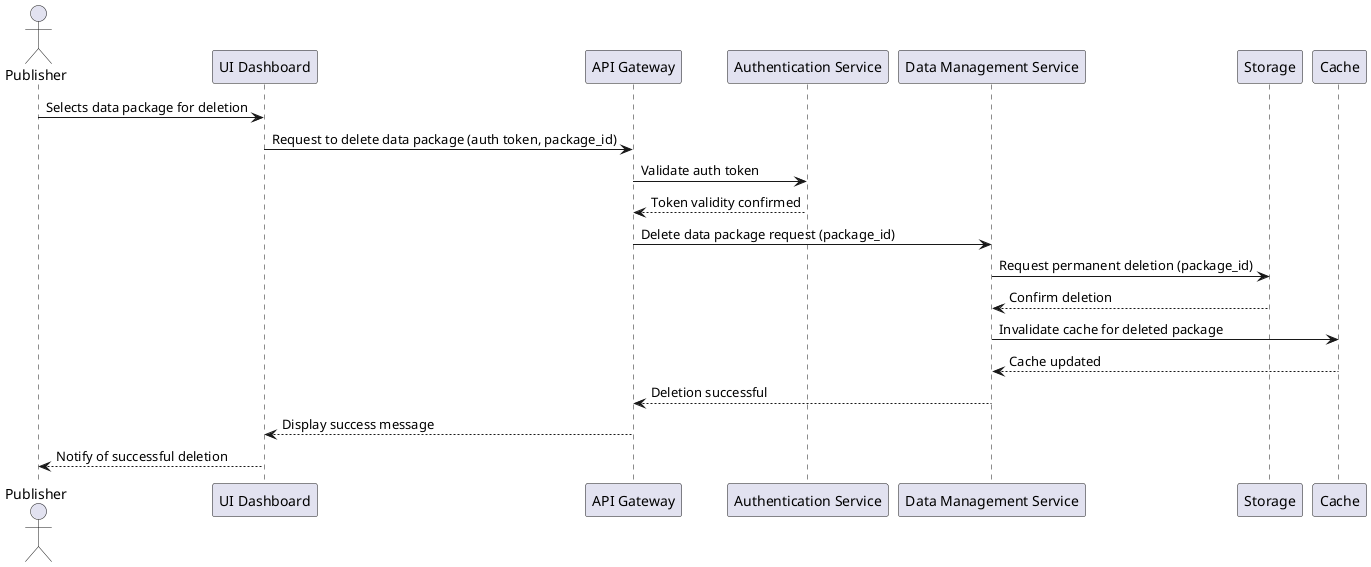 @startuml
actor Publisher
participant "UI Dashboard" as Dashboard
participant "API Gateway" as API
participant "Authentication Service" as AuthService
participant "Data Management Service" as DataService
participant "Storage" as Storage
participant "Cache" as Cache

Publisher -> Dashboard: Selects data package for deletion
Dashboard -> API: Request to delete data package (auth token, package_id)
API -> AuthService: Validate auth token
AuthService --> API: Token validity confirmed
API -> DataService: Delete data package request (package_id)
DataService -> Storage: Request permanent deletion (package_id)
Storage --> DataService: Confirm deletion
DataService -> Cache: Invalidate cache for deleted package
Cache --> DataService: Cache updated
DataService --> API: Deletion successful
API --> Dashboard: Display success message
Dashboard --> Publisher: Notify of successful deletion
@enduml
